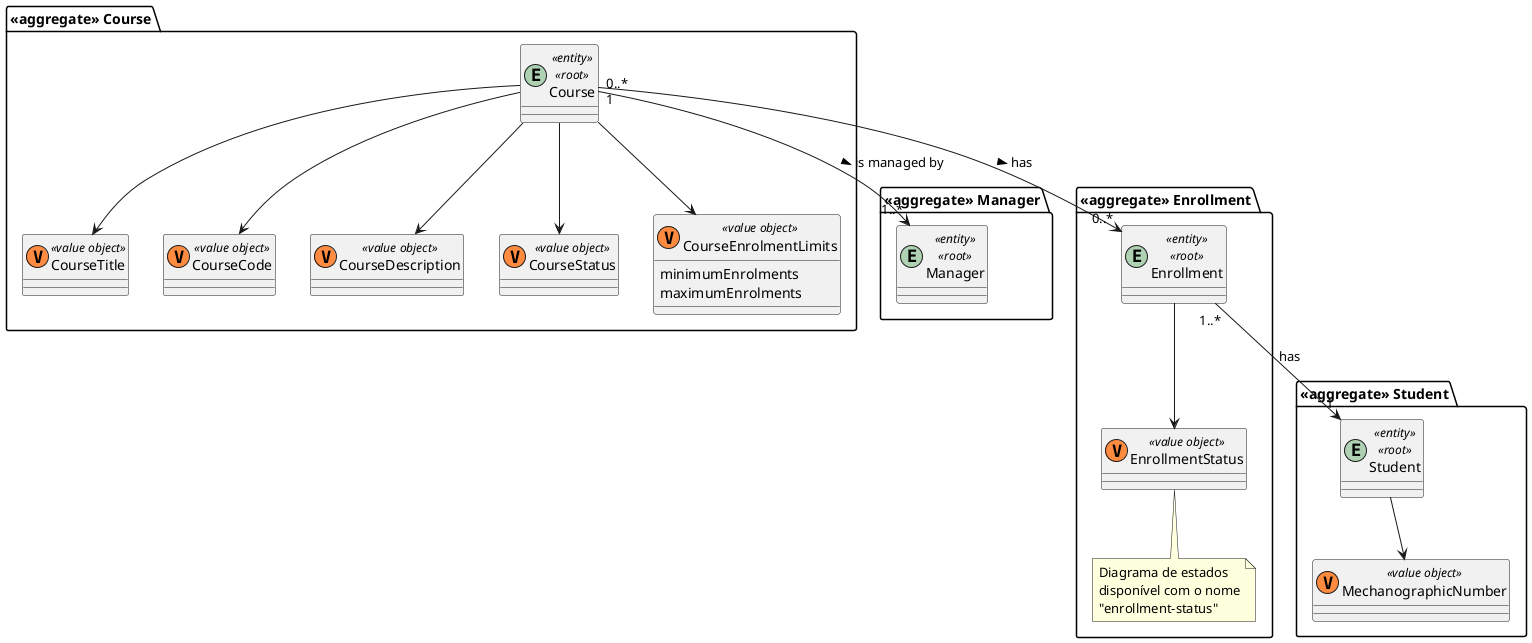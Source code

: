 @startuml

top to bottom direction

'Student
package "<<aggregate>> Student" {
    entity Student <<entity>> <<root>>
    class MechanographicNumber <<(V, #FF8B40) value object>>
}

'Manager
package "<<aggregate>> Manager" {
    entity Manager <<entity>> <<root>>
}

'Course
package "<<aggregate>> Course" {
    entity Course <<entity>> <<root>>
    class CourseTitle <<(V, #FF8B40) value object>>
    class CourseCode <<(V, #FF8B40) value object>>
    class CourseDescription <<(V, #FF8B40) value object>>
    class CourseStatus <<(V, #FF8B40) value object>>
    class CourseEnrolmentLimits <<(V, #FF8B40) value object>> {
        minimumEnrolments
        maximumEnrolments
    }
}

'Enrollment
package "<<aggregate>> Enrollment" {
    entity Enrollment <<entity>> <<root>>
    class EnrollmentStatus <<(V, #FF8B40) value object>>
    note bottom
        Diagrama de estados
        disponível com o nome
        "enrollment-status"
    end note
}

Student -down-> MechanographicNumber

Enrollment "1..*" --> "1" Student : has

Course -down-> CourseTitle
Course -down-> CourseCode
Course -down-> CourseDescription
Course -down-> CourseStatus
Course -down-> CourseEnrolmentLimits
Course "0..*" --> "1..*" Manager : is managed by >
Course "1" --> "0..*" Enrollment : has >

Enrollment -down-> EnrollmentStatus

@enduml